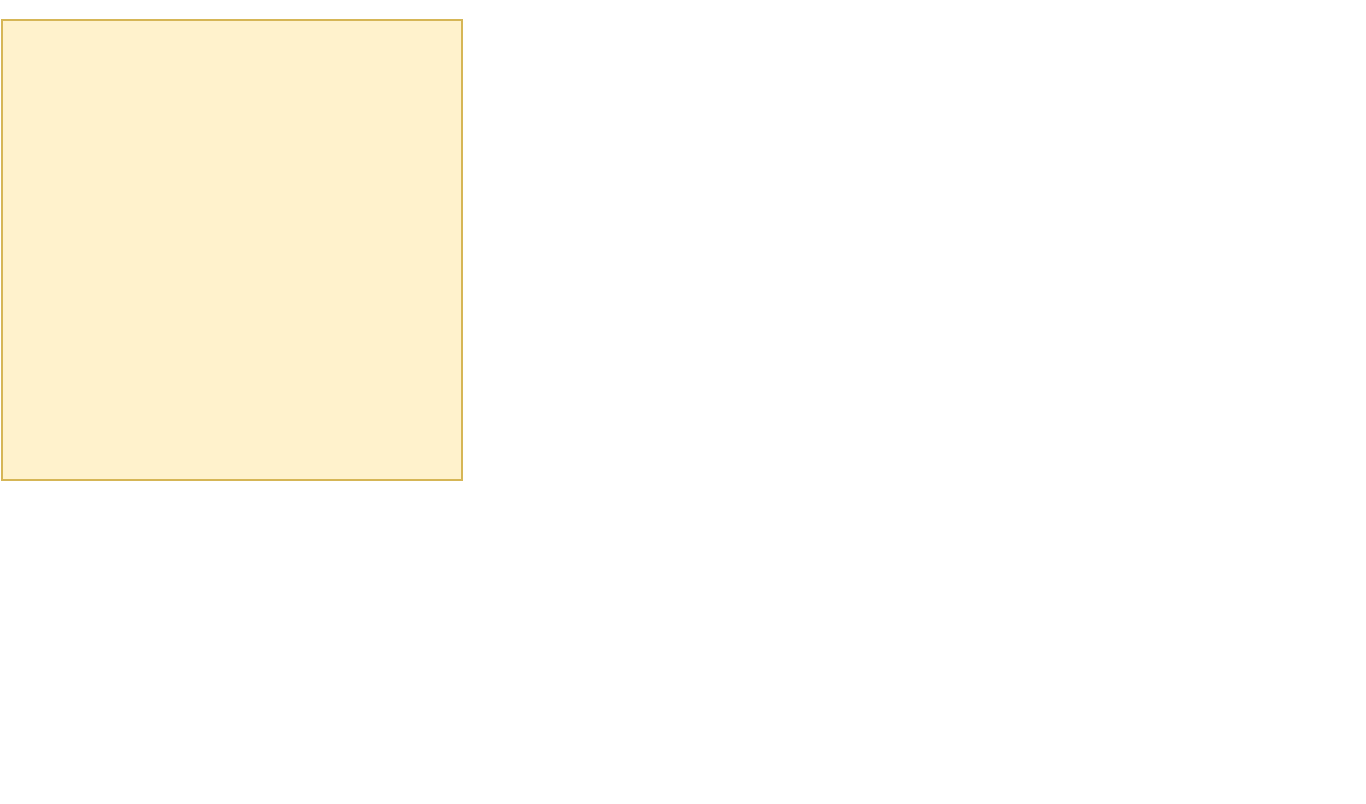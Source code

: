 <mxfile version="24.7.7">
  <diagram name="Page-1" id="929967ad-93f9-6ef4-fab6-5d389245f69c">
    <mxGraphModel dx="954" dy="566" grid="1" gridSize="10" guides="1" tooltips="1" connect="1" arrows="1" fold="1" page="1" pageScale="1.5" pageWidth="1169" pageHeight="826" background="none" math="0" shadow="0">
      <root>
        <mxCell id="0" style=";html=1;" />
        <mxCell id="1" style=";html=1;" parent="0" />
        <mxCell id="6H4HBvOLDvTbyfoFVmZ1-1" value="" style="shape=image;verticalLabelPosition=bottom;labelBackgroundColor=default;verticalAlign=top;aspect=fixed;imageAspect=0;image=https://miro.medium.com/v2/resize:fit:642/1*ra3B9hHFu-GH-9-PLr1IhA.jpeg;" vertex="1" parent="1">
          <mxGeometry x="590" y="130" width="321" height="401" as="geometry" />
        </mxCell>
        <mxCell id="6H4HBvOLDvTbyfoFVmZ1-2" value="" style="whiteSpace=wrap;html=1;aspect=fixed;fillColor=#fff2cc;strokeColor=#d6b656;" vertex="1" parent="1">
          <mxGeometry x="230" y="140" width="230" height="230" as="geometry" />
        </mxCell>
      </root>
    </mxGraphModel>
  </diagram>
</mxfile>
